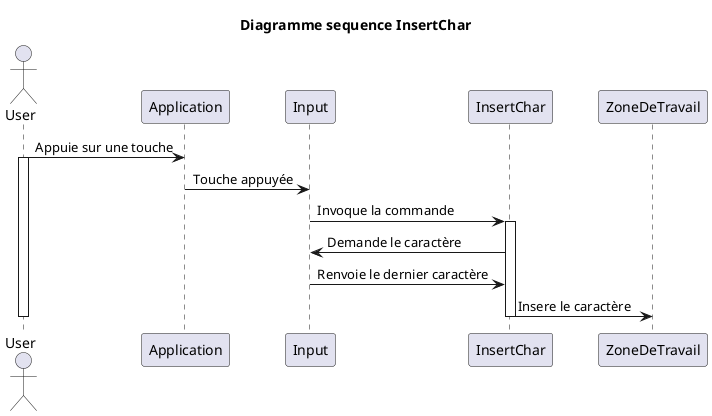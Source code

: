 
































@startuml InsertChar
title Diagramme sequence InsertChar
actor User as user
participant Application as app
participant Input as input
participant InsertChar as insert
participant ZoneDeTravail as text

user -> app : Appuie sur une touche
activate user
app -> input : Touche appuyée

input -> insert : Invoque la commande
activate insert

insert -> input : Demande le caractère
input -> insert : Renvoie le dernier caractère
insert -> text : Insere le caractère
deactivate insert
deactivate user




@enduml